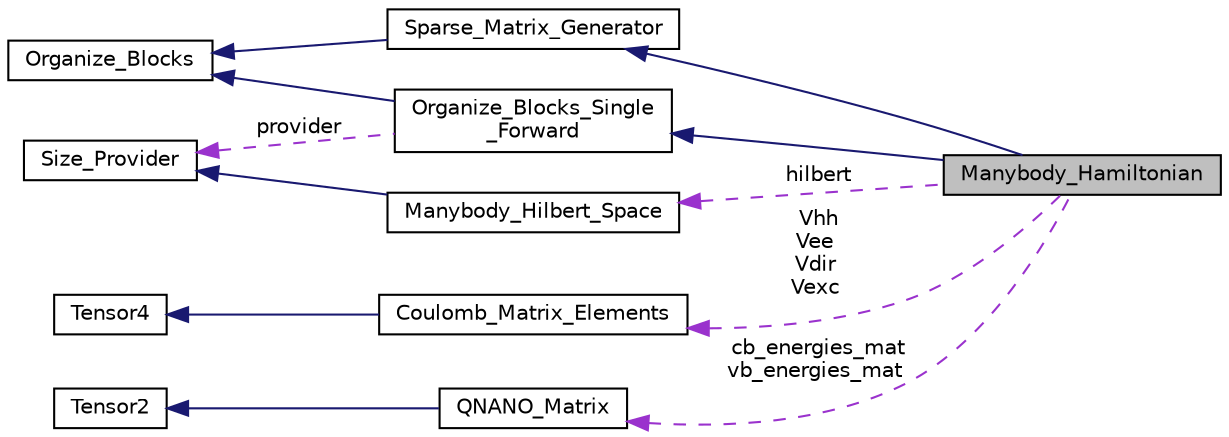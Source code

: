 digraph "Manybody_Hamiltonian"
{
  edge [fontname="Helvetica",fontsize="10",labelfontname="Helvetica",labelfontsize="10"];
  node [fontname="Helvetica",fontsize="10",shape=record];
  rankdir="LR";
  Node1 [label="Manybody_Hamiltonian",height=0.2,width=0.4,color="black", fillcolor="grey75", style="filled", fontcolor="black"];
  Node2 -> Node1 [dir="back",color="midnightblue",fontsize="10",style="solid",fontname="Helvetica"];
  Node2 [label="Sparse_Matrix_Generator",height=0.2,width=0.4,color="black", fillcolor="white", style="filled",URL="$classSparse__Matrix__Generator.html"];
  Node3 -> Node2 [dir="back",color="midnightblue",fontsize="10",style="solid",fontname="Helvetica"];
  Node3 [label="Organize_Blocks",height=0.2,width=0.4,color="black", fillcolor="white", style="filled",URL="$classOrganize__Blocks.html"];
  Node4 -> Node1 [dir="back",color="midnightblue",fontsize="10",style="solid",fontname="Helvetica"];
  Node4 [label="Organize_Blocks_Single\l_Forward",height=0.2,width=0.4,color="black", fillcolor="white", style="filled",URL="$classOrganize__Blocks__Single__Forward.html"];
  Node3 -> Node4 [dir="back",color="midnightblue",fontsize="10",style="solid",fontname="Helvetica"];
  Node5 -> Node4 [dir="back",color="darkorchid3",fontsize="10",style="dashed",label=" provider" ,fontname="Helvetica"];
  Node5 [label="Size_Provider",height=0.2,width=0.4,color="black", fillcolor="white", style="filled",URL="$classSize__Provider.html"];
  Node6 -> Node1 [dir="back",color="darkorchid3",fontsize="10",style="dashed",label=" hilbert" ,fontname="Helvetica"];
  Node6 [label="Manybody_Hilbert_Space",height=0.2,width=0.4,color="black", fillcolor="white", style="filled",URL="$classManybody__Hilbert__Space.html"];
  Node5 -> Node6 [dir="back",color="midnightblue",fontsize="10",style="solid",fontname="Helvetica"];
  Node7 -> Node1 [dir="back",color="darkorchid3",fontsize="10",style="dashed",label=" Vhh\nVee\nVdir\nVexc" ,fontname="Helvetica"];
  Node7 [label="Coulomb_Matrix_Elements",height=0.2,width=0.4,color="black", fillcolor="white", style="filled",URL="$classCoulomb__Matrix__Elements.html"];
  Node8 -> Node7 [dir="back",color="midnightblue",fontsize="10",style="solid",fontname="Helvetica"];
  Node8 [label="Tensor4",height=0.2,width=0.4,color="black", fillcolor="white", style="filled",URL="$classTensor4.html",tooltip="Class to store a rank-4 (complex) tensor: "];
  Node9 -> Node1 [dir="back",color="darkorchid3",fontsize="10",style="dashed",label=" cb_energies_mat\nvb_energies_mat" ,fontname="Helvetica"];
  Node9 [label="QNANO_Matrix",height=0.2,width=0.4,color="black", fillcolor="white", style="filled",URL="$classQNANO__Matrix.html"];
  Node10 -> Node9 [dir="back",color="midnightblue",fontsize="10",style="solid",fontname="Helvetica"];
  Node10 [label="Tensor2",height=0.2,width=0.4,color="black", fillcolor="white", style="filled",URL="$classtemplate__Tensor2.html"];
}
